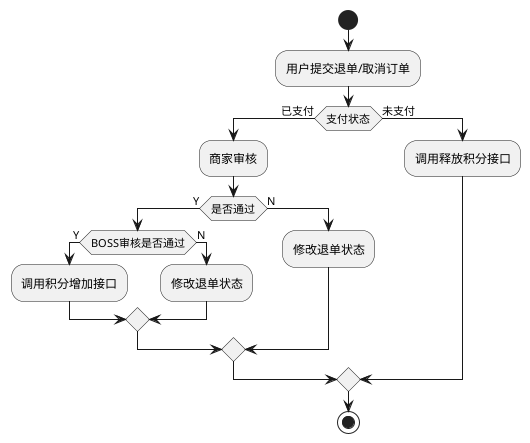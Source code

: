 @startuml
 start
  :用户提交退单/取消订单;
  if (支付状态) then (已支付)
    :商家审核;
    if(是否通过) then(Y)
       if(BOSS审核是否通过) then(Y)
       :调用积分增加接口;
       else(N)
       :修改退单状态;
       endif
    else(N)
        :修改退单状态;
    endif
  else(未支付)
    :调用释放积分接口;
  endif

  stop
@enduml

